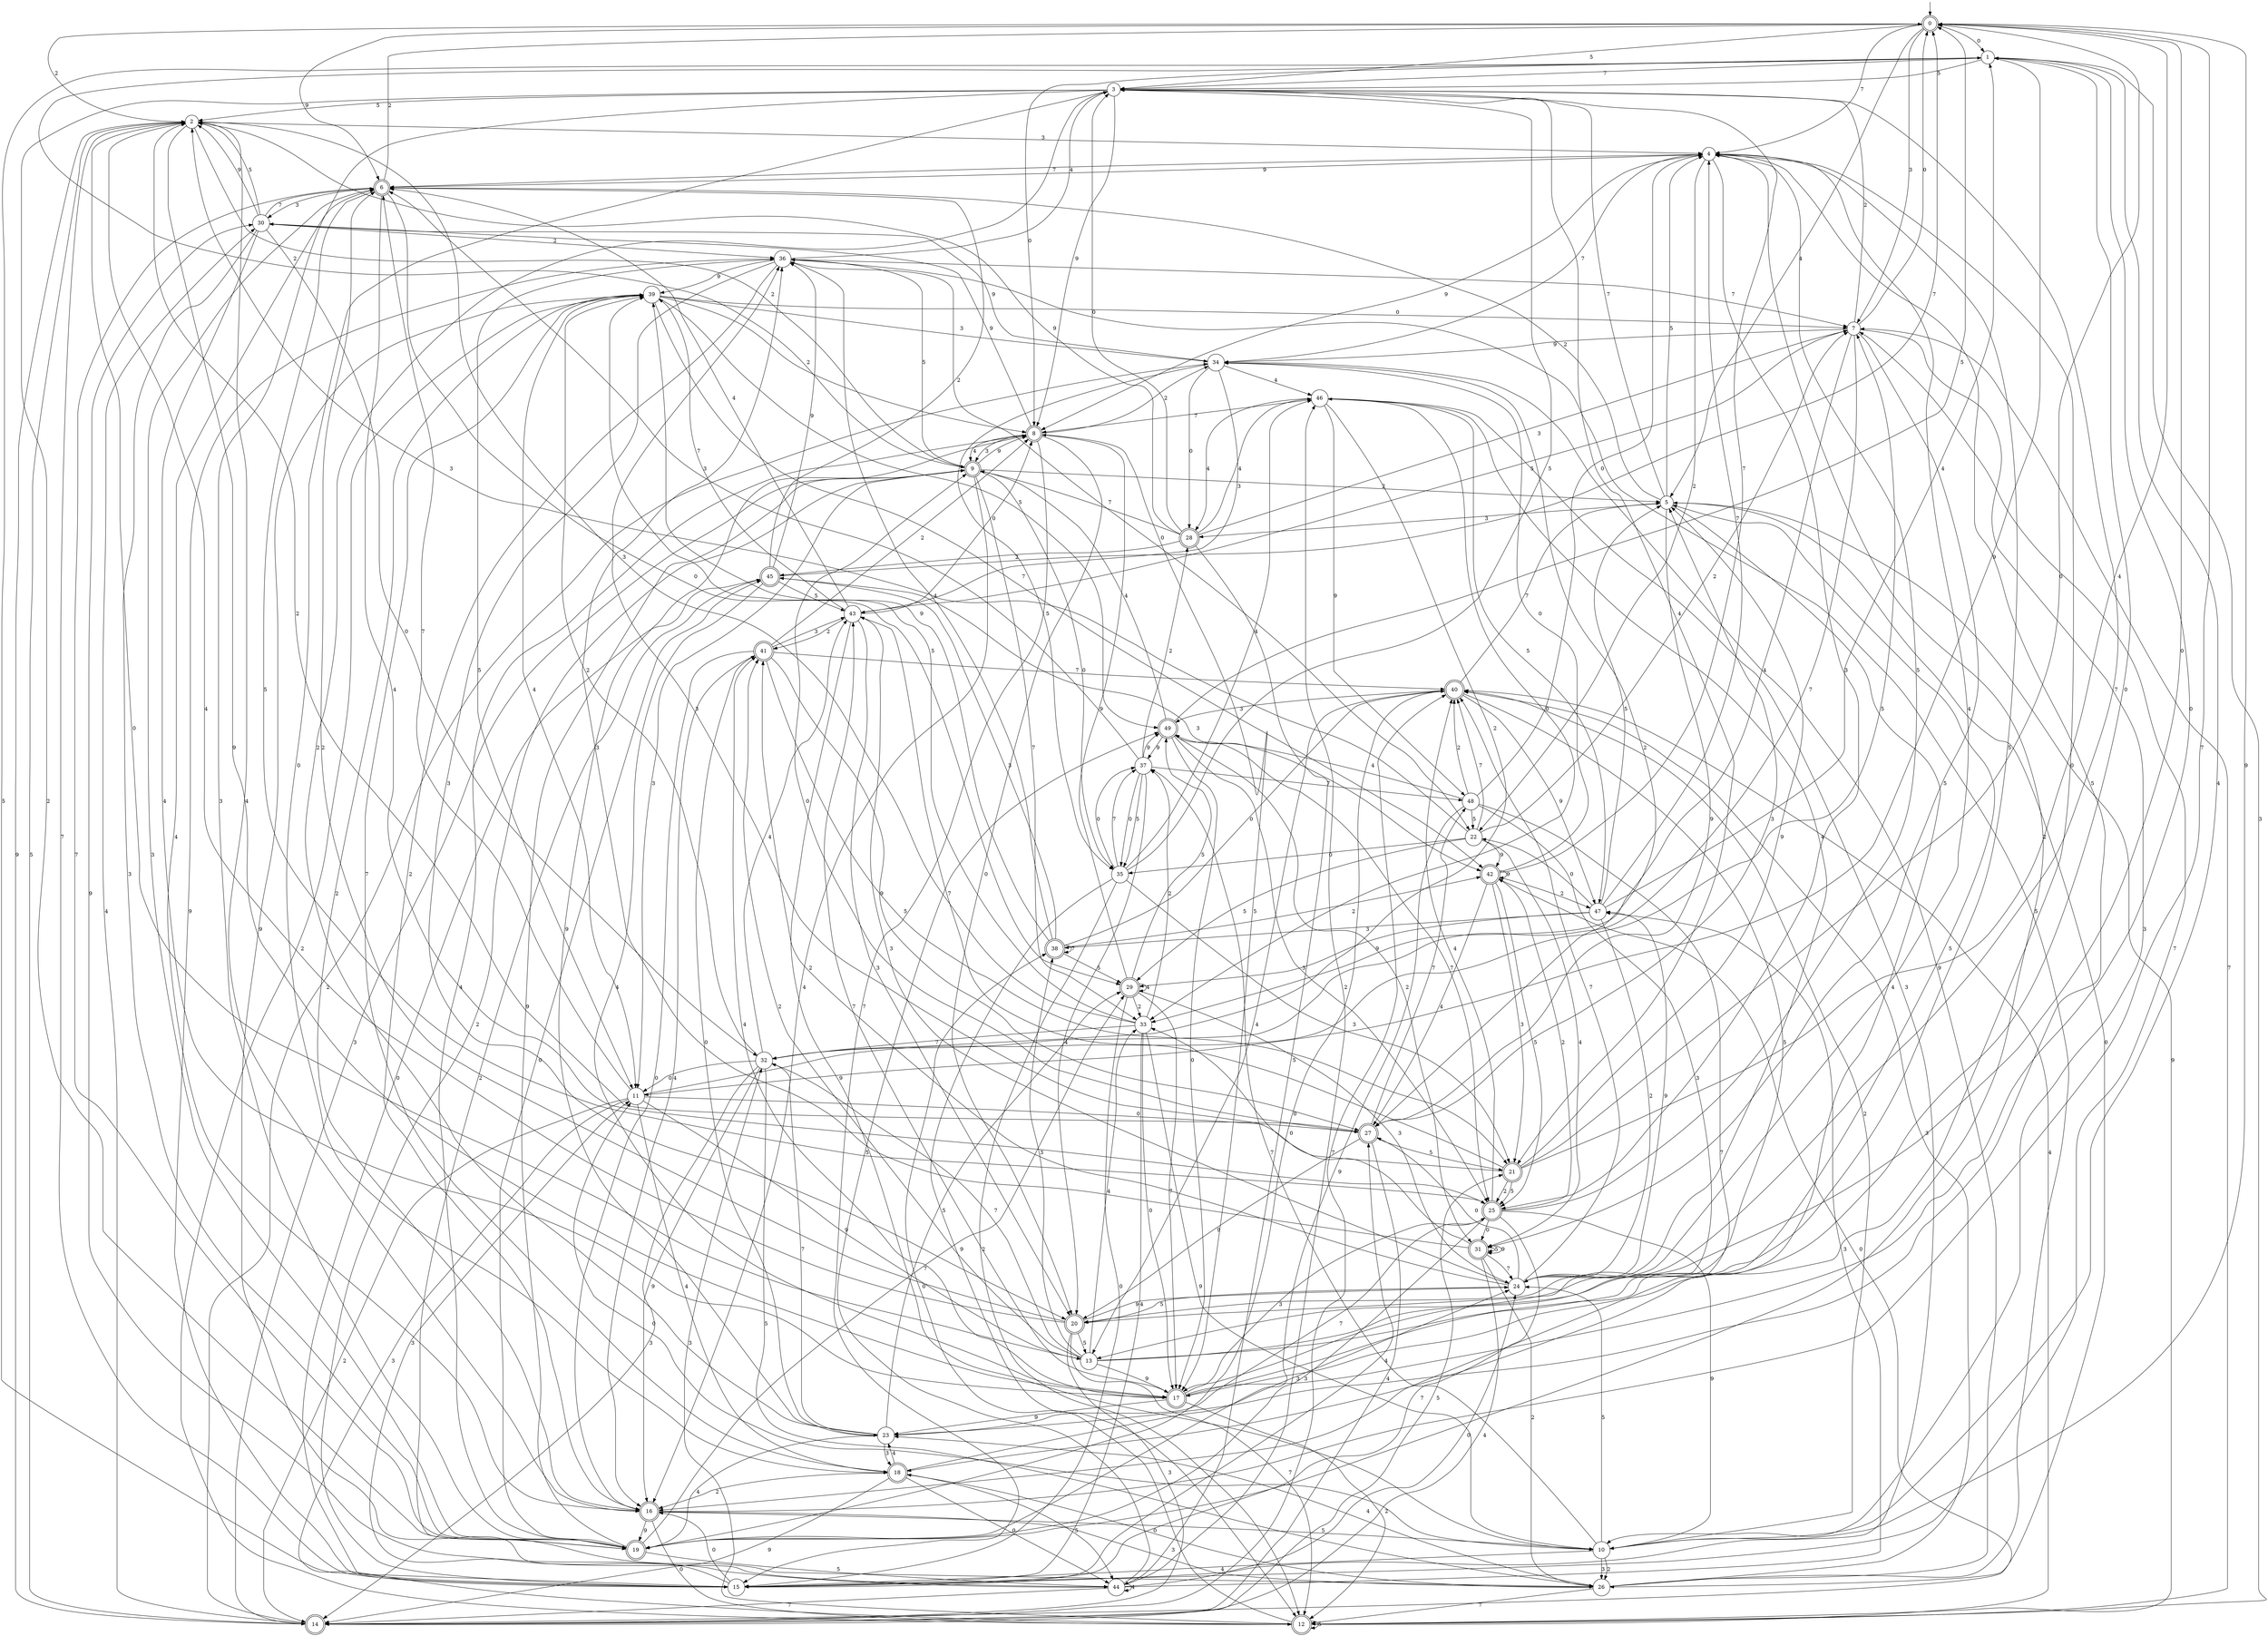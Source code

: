 digraph g {

	s0 [shape="doublecircle" label="0"];
	s1 [shape="circle" label="1"];
	s2 [shape="circle" label="2"];
	s3 [shape="circle" label="3"];
	s4 [shape="circle" label="4"];
	s5 [shape="circle" label="5"];
	s6 [shape="doublecircle" label="6"];
	s7 [shape="circle" label="7"];
	s8 [shape="doublecircle" label="8"];
	s9 [shape="doublecircle" label="9"];
	s10 [shape="circle" label="10"];
	s11 [shape="circle" label="11"];
	s12 [shape="doublecircle" label="12"];
	s13 [shape="circle" label="13"];
	s14 [shape="doublecircle" label="14"];
	s15 [shape="circle" label="15"];
	s16 [shape="doublecircle" label="16"];
	s17 [shape="doublecircle" label="17"];
	s18 [shape="doublecircle" label="18"];
	s19 [shape="doublecircle" label="19"];
	s20 [shape="doublecircle" label="20"];
	s21 [shape="doublecircle" label="21"];
	s22 [shape="circle" label="22"];
	s23 [shape="circle" label="23"];
	s24 [shape="circle" label="24"];
	s25 [shape="doublecircle" label="25"];
	s26 [shape="circle" label="26"];
	s27 [shape="doublecircle" label="27"];
	s28 [shape="doublecircle" label="28"];
	s29 [shape="doublecircle" label="29"];
	s30 [shape="circle" label="30"];
	s31 [shape="doublecircle" label="31"];
	s32 [shape="circle" label="32"];
	s33 [shape="circle" label="33"];
	s34 [shape="circle" label="34"];
	s35 [shape="circle" label="35"];
	s36 [shape="circle" label="36"];
	s37 [shape="circle" label="37"];
	s38 [shape="doublecircle" label="38"];
	s39 [shape="circle" label="39"];
	s40 [shape="doublecircle" label="40"];
	s41 [shape="doublecircle" label="41"];
	s42 [shape="doublecircle" label="42"];
	s43 [shape="circle" label="43"];
	s44 [shape="circle" label="44"];
	s45 [shape="doublecircle" label="45"];
	s46 [shape="circle" label="46"];
	s47 [shape="circle" label="47"];
	s48 [shape="circle" label="48"];
	s49 [shape="doublecircle" label="49"];
	s0 -> s1 [label="0"];
	s0 -> s2 [label="2"];
	s0 -> s3 [label="5"];
	s0 -> s4 [label="7"];
	s0 -> s5 [label="4"];
	s0 -> s6 [label="9"];
	s0 -> s7 [label="3"];
	s1 -> s8 [label="0"];
	s1 -> s9 [label="2"];
	s1 -> s3 [label="5"];
	s1 -> s3 [label="7"];
	s1 -> s10 [label="4"];
	s1 -> s11 [label="9"];
	s1 -> s12 [label="3"];
	s2 -> s13 [label="0"];
	s2 -> s9 [label="2"];
	s2 -> s14 [label="5"];
	s2 -> s15 [label="7"];
	s2 -> s16 [label="4"];
	s2 -> s17 [label="9"];
	s2 -> s4 [label="3"];
	s3 -> s18 [label="0"];
	s3 -> s19 [label="2"];
	s3 -> s2 [label="5"];
	s3 -> s20 [label="7"];
	s3 -> s21 [label="4"];
	s3 -> s8 [label="9"];
	s3 -> s19 [label="3"];
	s4 -> s17 [label="0"];
	s4 -> s22 [label="2"];
	s4 -> s23 [label="5"];
	s4 -> s6 [label="7"];
	s4 -> s24 [label="4"];
	s4 -> s8 [label="9"];
	s4 -> s25 [label="3"];
	s5 -> s26 [label="0"];
	s5 -> s6 [label="2"];
	s5 -> s4 [label="5"];
	s5 -> s3 [label="7"];
	s5 -> s18 [label="4"];
	s5 -> s27 [label="9"];
	s5 -> s28 [label="3"];
	s6 -> s29 [label="0"];
	s6 -> s0 [label="2"];
	s6 -> s25 [label="5"];
	s6 -> s19 [label="7"];
	s6 -> s25 [label="4"];
	s6 -> s4 [label="9"];
	s6 -> s30 [label="3"];
	s7 -> s0 [label="0"];
	s7 -> s3 [label="2"];
	s7 -> s31 [label="5"];
	s7 -> s32 [label="7"];
	s7 -> s33 [label="4"];
	s7 -> s34 [label="9"];
	s7 -> s10 [label="3"];
	s8 -> s20 [label="0"];
	s8 -> s34 [label="2"];
	s8 -> s17 [label="5"];
	s8 -> s15 [label="7"];
	s8 -> s9 [label="4"];
	s8 -> s30 [label="9"];
	s8 -> s9 [label="3"];
	s9 -> s35 [label="0"];
	s9 -> s5 [label="2"];
	s9 -> s36 [label="5"];
	s9 -> s33 [label="7"];
	s9 -> s16 [label="4"];
	s9 -> s8 [label="9"];
	s9 -> s11 [label="3"];
	s10 -> s11 [label="0"];
	s10 -> s26 [label="2"];
	s10 -> s24 [label="5"];
	s10 -> s37 [label="7"];
	s10 -> s15 [label="4"];
	s10 -> s0 [label="9"];
	s10 -> s26 [label="3"];
	s11 -> s27 [label="0"];
	s11 -> s14 [label="2"];
	s11 -> s7 [label="5"];
	s11 -> s6 [label="7"];
	s11 -> s18 [label="4"];
	s11 -> s13 [label="9"];
	s11 -> s12 [label="3"];
	s12 -> s38 [label="0"];
	s12 -> s39 [label="2"];
	s12 -> s12 [label="5"];
	s12 -> s7 [label="7"];
	s12 -> s40 [label="4"];
	s12 -> s5 [label="9"];
	s12 -> s32 [label="3"];
	s13 -> s1 [label="0"];
	s13 -> s41 [label="2"];
	s13 -> s4 [label="5"];
	s13 -> s32 [label="7"];
	s13 -> s33 [label="4"];
	s13 -> s17 [label="9"];
	s13 -> s38 [label="3"];
	s14 -> s42 [label="0"];
	s14 -> s34 [label="2"];
	s14 -> s21 [label="5"];
	s14 -> s40 [label="7"];
	s14 -> s30 [label="4"];
	s14 -> s2 [label="9"];
	s14 -> s9 [label="3"];
	s15 -> s16 [label="0"];
	s15 -> s9 [label="2"];
	s15 -> s1 [label="5"];
	s15 -> s7 [label="7"];
	s15 -> s27 [label="4"];
	s15 -> s36 [label="9"];
	s15 -> s11 [label="3"];
	s16 -> s12 [label="0"];
	s16 -> s39 [label="2"];
	s16 -> s10 [label="5"];
	s16 -> s0 [label="7"];
	s16 -> s6 [label="4"];
	s16 -> s19 [label="9"];
	s16 -> s26 [label="3"];
	s17 -> s1 [label="0"];
	s17 -> s12 [label="2"];
	s17 -> s5 [label="5"];
	s17 -> s43 [label="7"];
	s17 -> s41 [label="4"];
	s17 -> s23 [label="9"];
	s17 -> s25 [label="3"];
	s18 -> s44 [label="0"];
	s18 -> s16 [label="2"];
	s18 -> s44 [label="5"];
	s18 -> s39 [label="7"];
	s18 -> s23 [label="4"];
	s18 -> s14 [label="9"];
	s18 -> s24 [label="3"];
	s19 -> s45 [label="0"];
	s19 -> s4 [label="2"];
	s19 -> s44 [label="5"];
	s19 -> s29 [label="7"];
	s19 -> s8 [label="4"];
	s19 -> s9 [label="9"];
	s19 -> s6 [label="3"];
	s20 -> s0 [label="0"];
	s20 -> s6 [label="2"];
	s20 -> s13 [label="5"];
	s20 -> s12 [label="7"];
	s20 -> s2 [label="4"];
	s20 -> s24 [label="9"];
	s20 -> s14 [label="3"];
	s21 -> s0 [label="0"];
	s21 -> s25 [label="2"];
	s21 -> s25 [label="5"];
	s21 -> s43 [label="7"];
	s21 -> s0 [label="4"];
	s21 -> s5 [label="9"];
	s21 -> s36 [label="3"];
	s22 -> s35 [label="0"];
	s22 -> s7 [label="2"];
	s22 -> s29 [label="5"];
	s22 -> s40 [label="7"];
	s22 -> s31 [label="4"];
	s22 -> s42 [label="9"];
	s22 -> s2 [label="3"];
	s23 -> s41 [label="0"];
	s23 -> s3 [label="2"];
	s23 -> s29 [label="5"];
	s23 -> s25 [label="7"];
	s23 -> s19 [label="4"];
	s23 -> s8 [label="9"];
	s23 -> s18 [label="3"];
	s24 -> s27 [label="0"];
	s24 -> s41 [label="2"];
	s24 -> s20 [label="5"];
	s24 -> s40 [label="7"];
	s24 -> s46 [label="4"];
	s24 -> s47 [label="9"];
	s24 -> s43 [label="3"];
	s25 -> s31 [label="0"];
	s25 -> s42 [label="2"];
	s25 -> s4 [label="5"];
	s25 -> s15 [label="7"];
	s25 -> s40 [label="4"];
	s25 -> s10 [label="9"];
	s25 -> s19 [label="3"];
	s26 -> s18 [label="0"];
	s26 -> s45 [label="2"];
	s26 -> s36 [label="5"];
	s26 -> s12 [label="7"];
	s26 -> s23 [label="4"];
	s26 -> s34 [label="9"];
	s26 -> s40 [label="3"];
	s27 -> s9 [label="0"];
	s27 -> s2 [label="2"];
	s27 -> s21 [label="5"];
	s27 -> s48 [label="7"];
	s27 -> s14 [label="4"];
	s27 -> s20 [label="9"];
	s27 -> s5 [label="3"];
	s28 -> s3 [label="0"];
	s28 -> s45 [label="2"];
	s28 -> s44 [label="5"];
	s28 -> s9 [label="7"];
	s28 -> s46 [label="4"];
	s28 -> s2 [label="9"];
	s28 -> s7 [label="3"];
	s29 -> s15 [label="0"];
	s29 -> s33 [label="2"];
	s29 -> s49 [label="5"];
	s29 -> s17 [label="7"];
	s29 -> s29 [label="4"];
	s29 -> s8 [label="9"];
	s29 -> s24 [label="3"];
	s30 -> s32 [label="0"];
	s30 -> s36 [label="2"];
	s30 -> s2 [label="5"];
	s30 -> s6 [label="7"];
	s30 -> s17 [label="4"];
	s30 -> s2 [label="9"];
	s30 -> s19 [label="3"];
	s31 -> s33 [label="0"];
	s31 -> s26 [label="2"];
	s31 -> s31 [label="5"];
	s31 -> s24 [label="7"];
	s31 -> s14 [label="4"];
	s31 -> s31 [label="9"];
	s31 -> s36 [label="3"];
	s32 -> s11 [label="0"];
	s32 -> s39 [label="2"];
	s32 -> s26 [label="5"];
	s32 -> s23 [label="7"];
	s32 -> s43 [label="4"];
	s32 -> s16 [label="9"];
	s32 -> s14 [label="3"];
	s33 -> s17 [label="0"];
	s33 -> s37 [label="2"];
	s33 -> s39 [label="5"];
	s33 -> s32 [label="7"];
	s33 -> s15 [label="4"];
	s33 -> s10 [label="9"];
	s33 -> s2 [label="3"];
	s34 -> s28 [label="0"];
	s34 -> s27 [label="2"];
	s34 -> s35 [label="5"];
	s34 -> s4 [label="7"];
	s34 -> s46 [label="4"];
	s34 -> s30 [label="9"];
	s34 -> s43 [label="3"];
	s35 -> s37 [label="0"];
	s35 -> s12 [label="2"];
	s35 -> s3 [label="5"];
	s35 -> s37 [label="7"];
	s35 -> s46 [label="4"];
	s35 -> s12 [label="9"];
	s35 -> s21 [label="3"];
	s36 -> s22 [label="0"];
	s36 -> s16 [label="2"];
	s36 -> s11 [label="5"];
	s36 -> s7 [label="7"];
	s36 -> s3 [label="4"];
	s36 -> s39 [label="9"];
	s36 -> s20 [label="3"];
	s37 -> s35 [label="0"];
	s37 -> s28 [label="2"];
	s37 -> s35 [label="5"];
	s37 -> s48 [label="7"];
	s37 -> s20 [label="4"];
	s37 -> s49 [label="9"];
	s37 -> s6 [label="3"];
	s38 -> s40 [label="0"];
	s38 -> s42 [label="2"];
	s38 -> s29 [label="5"];
	s38 -> s38 [label="7"];
	s38 -> s36 [label="4"];
	s38 -> s39 [label="9"];
	s38 -> s45 [label="3"];
	s39 -> s7 [label="0"];
	s39 -> s8 [label="2"];
	s39 -> s49 [label="5"];
	s39 -> s42 [label="7"];
	s39 -> s11 [label="4"];
	s39 -> s44 [label="9"];
	s39 -> s34 [label="3"];
	s40 -> s19 [label="0"];
	s40 -> s10 [label="2"];
	s40 -> s17 [label="5"];
	s40 -> s5 [label="7"];
	s40 -> s13 [label="4"];
	s40 -> s47 [label="9"];
	s40 -> s49 [label="3"];
	s41 -> s16 [label="0"];
	s41 -> s8 [label="2"];
	s41 -> s21 [label="5"];
	s41 -> s40 [label="7"];
	s41 -> s16 [label="4"];
	s41 -> s27 [label="9"];
	s41 -> s43 [label="3"];
	s42 -> s34 [label="0"];
	s42 -> s47 [label="2"];
	s42 -> s25 [label="5"];
	s42 -> s3 [label="7"];
	s42 -> s27 [label="4"];
	s42 -> s42 [label="9"];
	s42 -> s21 [label="3"];
	s43 -> s8 [label="0"];
	s43 -> s41 [label="2"];
	s43 -> s7 [label="5"];
	s43 -> s39 [label="7"];
	s43 -> s6 [label="4"];
	s43 -> s10 [label="9"];
	s43 -> s20 [label="3"];
	s44 -> s24 [label="0"];
	s44 -> s46 [label="2"];
	s44 -> s49 [label="5"];
	s44 -> s14 [label="7"];
	s44 -> s44 [label="4"];
	s44 -> s30 [label="9"];
	s44 -> s47 [label="3"];
	s45 -> s15 [label="0"];
	s45 -> s6 [label="2"];
	s45 -> s43 [label="5"];
	s45 -> s0 [label="7"];
	s45 -> s17 [label="4"];
	s45 -> s36 [label="9"];
	s45 -> s42 [label="3"];
	s46 -> s33 [label="0"];
	s46 -> s32 [label="2"];
	s46 -> s47 [label="5"];
	s46 -> s8 [label="7"];
	s46 -> s28 [label="4"];
	s46 -> s48 [label="9"];
	s46 -> s15 [label="3"];
	s47 -> s22 [label="0"];
	s47 -> s24 [label="2"];
	s47 -> s5 [label="5"];
	s47 -> s4 [label="7"];
	s47 -> s1 [label="4"];
	s47 -> s29 [label="9"];
	s47 -> s38 [label="3"];
	s48 -> s4 [label="0"];
	s48 -> s40 [label="2"];
	s48 -> s22 [label="5"];
	s48 -> s16 [label="7"];
	s48 -> s49 [label="4"];
	s48 -> s19 [label="9"];
	s48 -> s13 [label="3"];
	s49 -> s17 [label="0"];
	s49 -> s31 [label="2"];
	s49 -> s0 [label="5"];
	s49 -> s25 [label="7"];
	s49 -> s9 [label="4"];
	s49 -> s37 [label="9"];
	s49 -> s25 [label="3"];

__start0 [label="" shape="none" width="0" height="0"];
__start0 -> s0;

}
